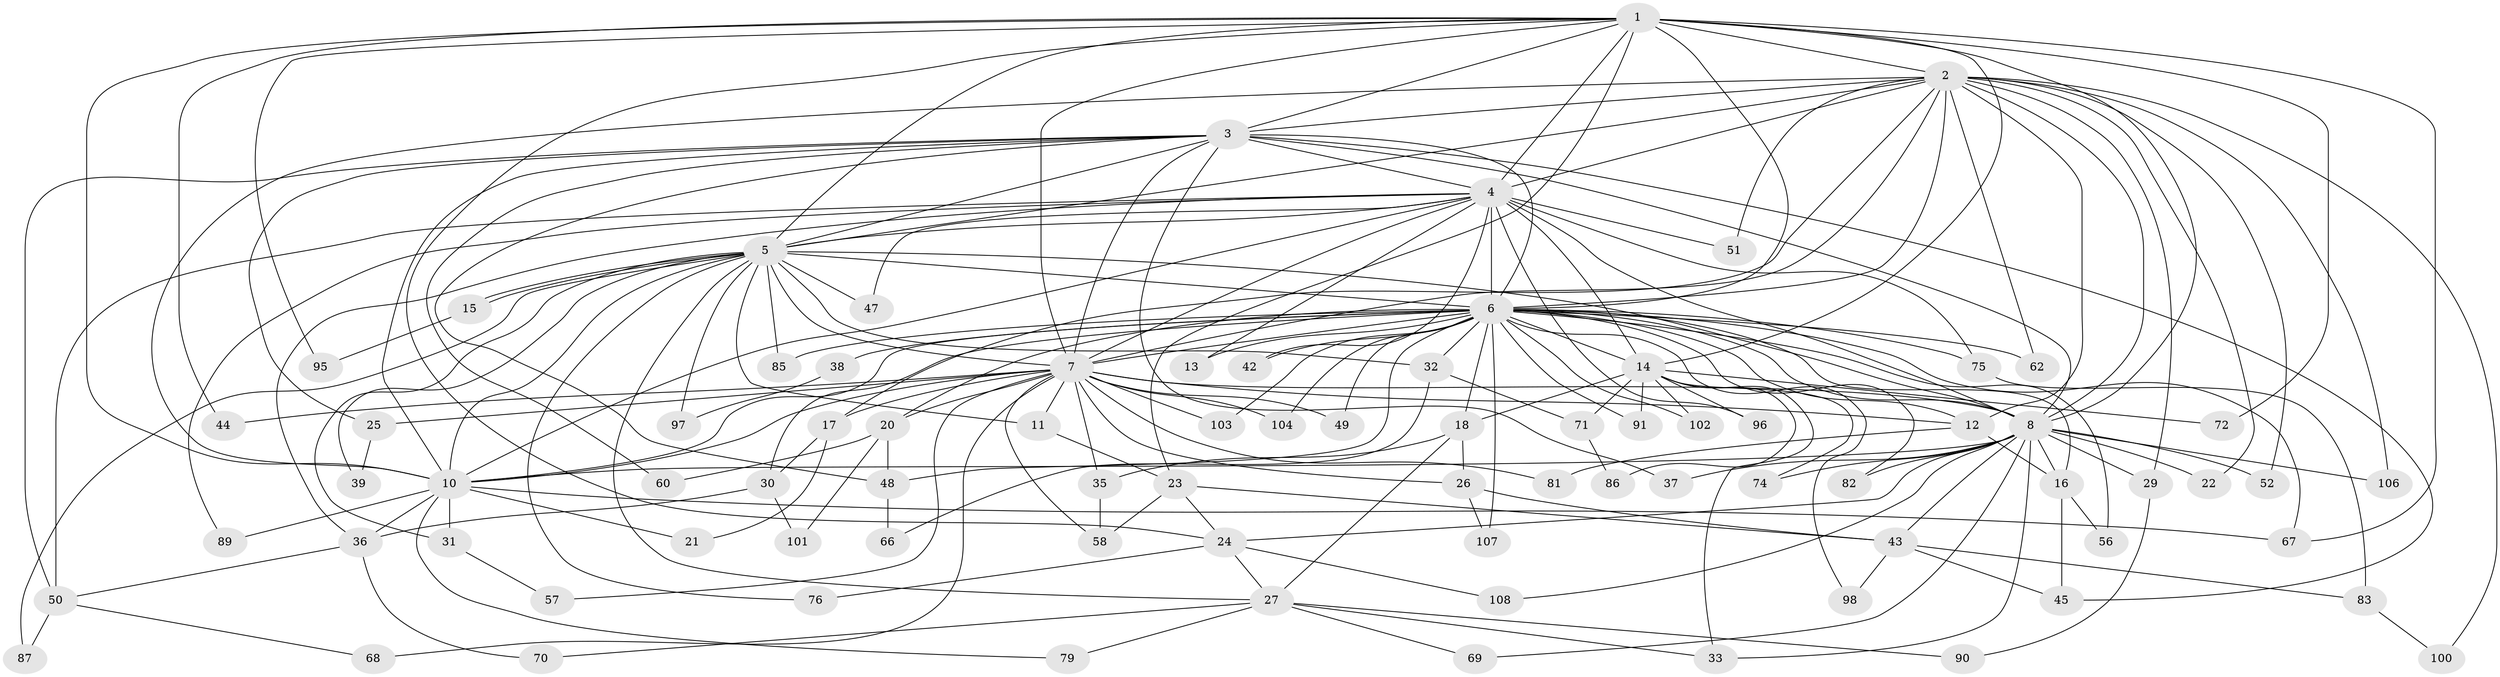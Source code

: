// original degree distribution, {18: 0.009259259259259259, 19: 0.018518518518518517, 16: 0.018518518518518517, 23: 0.009259259259259259, 22: 0.009259259259259259, 24: 0.018518518518518517, 25: 0.009259259259259259, 3: 0.16666666666666666, 6: 0.05555555555555555, 9: 0.009259259259259259, 4: 0.07407407407407407, 2: 0.5555555555555556, 5: 0.046296296296296294}
// Generated by graph-tools (version 1.1) at 2025/41/03/06/25 10:41:37]
// undirected, 82 vertices, 194 edges
graph export_dot {
graph [start="1"]
  node [color=gray90,style=filled];
  1 [super="+77"];
  2 [super="+40"];
  3 [super="+28"];
  4 [super="+46"];
  5 [super="+53"];
  6 [super="+9"];
  7 [super="+19"];
  8 [super="+78"];
  10 [super="+92"];
  11;
  12 [super="+59"];
  13 [super="+84"];
  14 [super="+41"];
  15;
  16 [super="+34"];
  17;
  18 [super="+93"];
  20;
  21;
  22;
  23;
  24 [super="+61"];
  25;
  26;
  27 [super="+63"];
  29;
  30 [super="+94"];
  31;
  32 [super="+88"];
  33 [super="+55"];
  35;
  36;
  37;
  38;
  39;
  42;
  43 [super="+65"];
  44;
  45 [super="+105"];
  47;
  48 [super="+54"];
  49;
  50 [super="+73"];
  51;
  52;
  56;
  57;
  58 [super="+64"];
  60;
  62;
  66;
  67 [super="+99"];
  68;
  69;
  70;
  71;
  72;
  74;
  75 [super="+80"];
  76;
  79;
  81;
  82;
  83;
  85;
  86;
  87;
  89;
  90;
  91;
  95;
  96;
  97;
  98;
  100;
  101;
  102;
  103;
  104;
  106;
  107;
  108;
  1 -- 2;
  1 -- 3;
  1 -- 4;
  1 -- 5;
  1 -- 6 [weight=2];
  1 -- 7;
  1 -- 8;
  1 -- 10 [weight=2];
  1 -- 14 [weight=2];
  1 -- 23;
  1 -- 44;
  1 -- 67;
  1 -- 72;
  1 -- 95;
  1 -- 24;
  2 -- 3 [weight=2];
  2 -- 4;
  2 -- 5 [weight=2];
  2 -- 6 [weight=2];
  2 -- 7;
  2 -- 8;
  2 -- 10;
  2 -- 12 [weight=2];
  2 -- 17;
  2 -- 22;
  2 -- 29;
  2 -- 51;
  2 -- 100;
  2 -- 106;
  2 -- 52;
  2 -- 62;
  3 -- 4;
  3 -- 5;
  3 -- 6 [weight=2];
  3 -- 7;
  3 -- 8;
  3 -- 10;
  3 -- 25;
  3 -- 37;
  3 -- 45;
  3 -- 48;
  3 -- 50;
  3 -- 60;
  4 -- 5;
  4 -- 6 [weight=2];
  4 -- 7;
  4 -- 8 [weight=3];
  4 -- 10;
  4 -- 13;
  4 -- 14;
  4 -- 36;
  4 -- 42;
  4 -- 51;
  4 -- 75;
  4 -- 89;
  4 -- 96;
  4 -- 50;
  4 -- 47;
  5 -- 6 [weight=2];
  5 -- 7;
  5 -- 8;
  5 -- 10;
  5 -- 11;
  5 -- 15;
  5 -- 15;
  5 -- 27;
  5 -- 31;
  5 -- 39;
  5 -- 47;
  5 -- 76;
  5 -- 85;
  5 -- 87;
  5 -- 97;
  5 -- 32 [weight=2];
  6 -- 7 [weight=2];
  6 -- 8 [weight=2];
  6 -- 10 [weight=2];
  6 -- 30;
  6 -- 32 [weight=2];
  6 -- 38 [weight=2];
  6 -- 49;
  6 -- 62;
  6 -- 75 [weight=2];
  6 -- 82;
  6 -- 98;
  6 -- 104;
  6 -- 107;
  6 -- 67;
  6 -- 12;
  6 -- 13 [weight=2];
  6 -- 16;
  6 -- 18 [weight=2];
  6 -- 20;
  6 -- 85;
  6 -- 91;
  6 -- 102;
  6 -- 103;
  6 -- 42;
  6 -- 56;
  6 -- 14;
  6 -- 48;
  7 -- 8;
  7 -- 10;
  7 -- 11;
  7 -- 17;
  7 -- 20;
  7 -- 25;
  7 -- 26;
  7 -- 35;
  7 -- 44;
  7 -- 49;
  7 -- 57;
  7 -- 58;
  7 -- 68;
  7 -- 81;
  7 -- 103;
  7 -- 104;
  7 -- 12;
  8 -- 10;
  8 -- 16;
  8 -- 22;
  8 -- 24;
  8 -- 29;
  8 -- 33;
  8 -- 37;
  8 -- 43;
  8 -- 52;
  8 -- 69;
  8 -- 74;
  8 -- 82;
  8 -- 106;
  8 -- 108;
  10 -- 21;
  10 -- 31;
  10 -- 36;
  10 -- 67;
  10 -- 79;
  10 -- 89;
  11 -- 23;
  12 -- 81;
  12 -- 16;
  14 -- 18;
  14 -- 72;
  14 -- 86;
  14 -- 91;
  14 -- 96;
  14 -- 102;
  14 -- 71;
  14 -- 74;
  14 -- 33;
  15 -- 95;
  16 -- 56;
  16 -- 45;
  17 -- 21;
  17 -- 30;
  18 -- 26;
  18 -- 27;
  18 -- 35;
  20 -- 48;
  20 -- 60;
  20 -- 101;
  23 -- 24;
  23 -- 58;
  23 -- 43;
  24 -- 108;
  24 -- 76;
  24 -- 27;
  25 -- 39;
  26 -- 43;
  26 -- 107;
  27 -- 33;
  27 -- 69;
  27 -- 90;
  27 -- 70;
  27 -- 79;
  29 -- 90;
  30 -- 101;
  30 -- 36;
  31 -- 57;
  32 -- 66;
  32 -- 71;
  35 -- 58;
  36 -- 70;
  36 -- 50;
  38 -- 97;
  43 -- 45;
  43 -- 83;
  43 -- 98;
  48 -- 66;
  50 -- 68;
  50 -- 87;
  71 -- 86;
  75 -- 83;
  83 -- 100;
}
